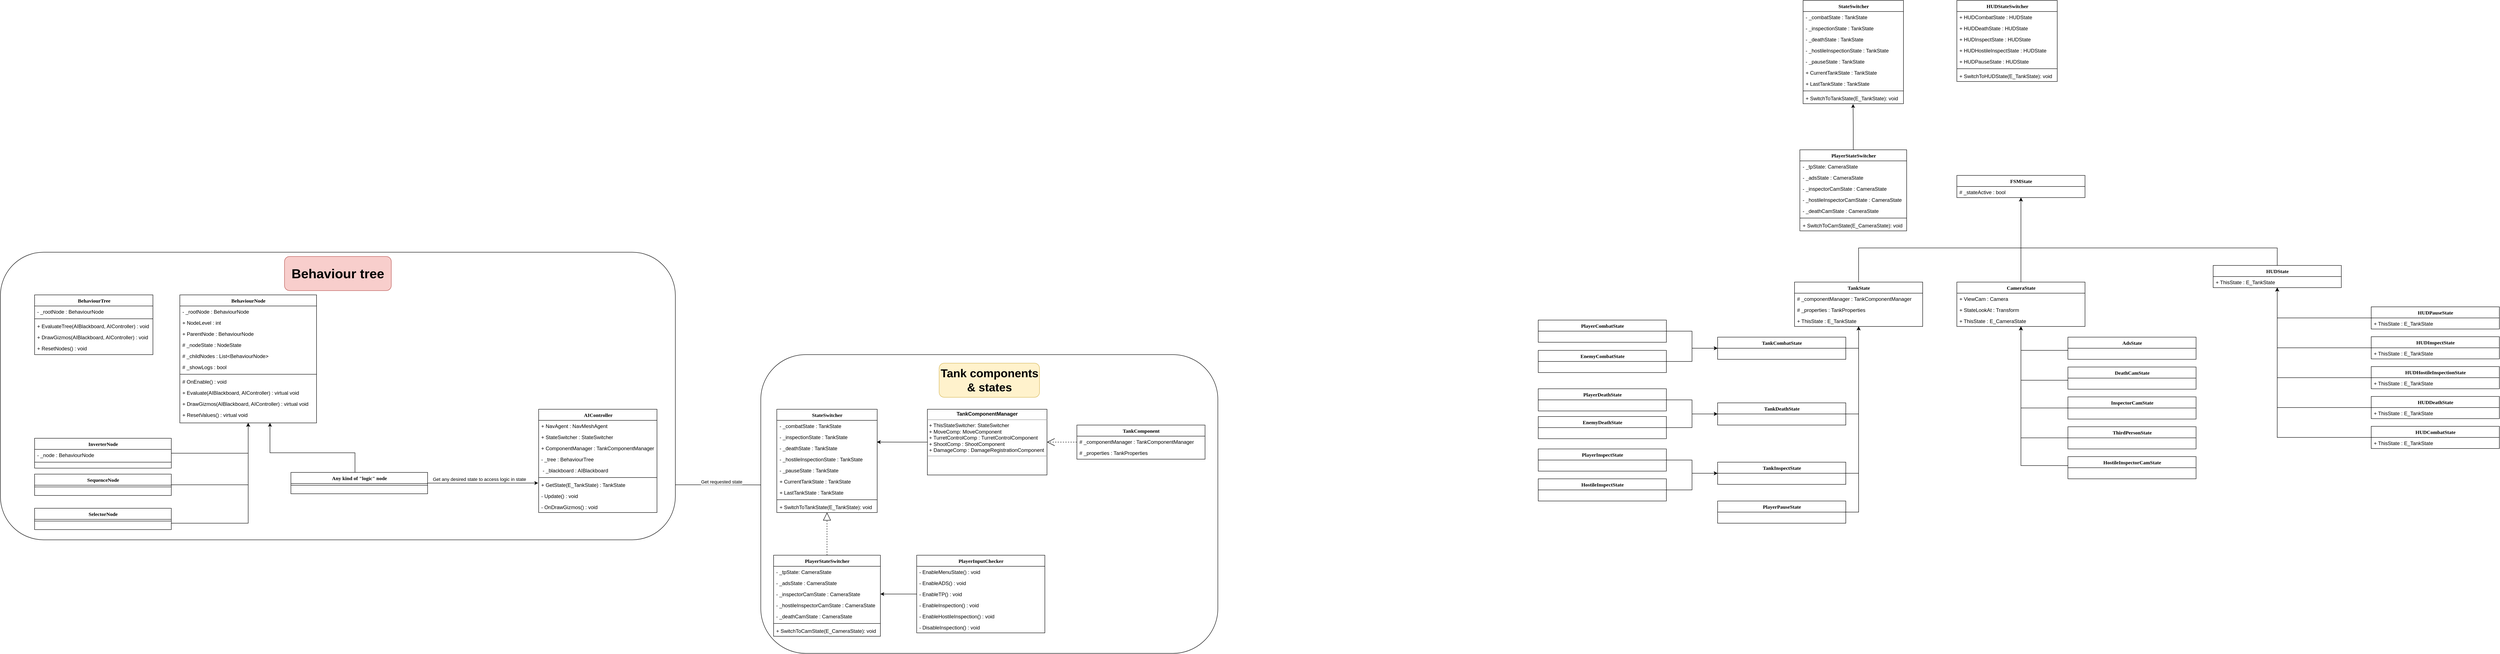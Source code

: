 <mxfile version="21.5.0" type="device">
  <diagram name="Page-1" id="6133507b-19e7-1e82-6fc7-422aa6c4b21f">
    <mxGraphModel dx="157" dy="2425" grid="1" gridSize="10" guides="1" tooltips="1" connect="1" arrows="1" fold="1" page="1" pageScale="1" pageWidth="1100" pageHeight="850" background="none" math="0" shadow="0">
      <root>
        <mxCell id="0" />
        <mxCell id="1" parent="0" />
        <mxCell id="ihd1_3uENVYiTqEtMZYJ-90" style="edgeStyle=orthogonalEdgeStyle;rounded=0;orthogonalLoop=1;jettySize=auto;html=1;entryX=-0.003;entryY=0.821;entryDx=0;entryDy=0;entryPerimeter=0;" parent="1" source="ihd1_3uENVYiTqEtMZYJ-41" target="ihd1_3uENVYiTqEtMZYJ-14" edge="1">
          <mxGeometry relative="1" as="geometry" />
        </mxCell>
        <mxCell id="ihd1_3uENVYiTqEtMZYJ-91" value="Get requested state" style="edgeLabel;html=1;align=center;verticalAlign=middle;resizable=0;points=[];" parent="ihd1_3uENVYiTqEtMZYJ-90" vertex="1" connectable="0">
          <mxGeometry x="0.255" y="3" relative="1" as="geometry">
            <mxPoint x="-25" y="-5" as="offset" />
          </mxGeometry>
        </mxCell>
        <mxCell id="ihd1_3uENVYiTqEtMZYJ-97" value="" style="group" parent="1" vertex="1" connectable="0">
          <mxGeometry x="3360" y="-370" width="1070" height="700" as="geometry" />
        </mxCell>
        <mxCell id="ihd1_3uENVYiTqEtMZYJ-95" value="" style="rounded=1;whiteSpace=wrap;html=1;" parent="ihd1_3uENVYiTqEtMZYJ-97" vertex="1">
          <mxGeometry width="1070" height="700" as="geometry" />
        </mxCell>
        <mxCell id="78961159f06e98e8-17" value="StateSwitcher" style="swimlane;html=1;fontStyle=1;align=center;verticalAlign=top;childLayout=stackLayout;horizontal=1;startSize=26;horizontalStack=0;resizeParent=1;resizeLast=0;collapsible=1;marginBottom=0;swimlaneFillColor=#ffffff;rounded=0;shadow=0;comic=0;labelBackgroundColor=none;strokeWidth=1;fillColor=none;fontFamily=Verdana;fontSize=12" parent="ihd1_3uENVYiTqEtMZYJ-97" vertex="1">
          <mxGeometry x="37.5" y="128" width="235" height="242" as="geometry" />
        </mxCell>
        <mxCell id="78961159f06e98e8-23" value="- _combatState : TankState" style="text;html=1;strokeColor=none;fillColor=none;align=left;verticalAlign=top;spacingLeft=4;spacingRight=4;whiteSpace=wrap;overflow=hidden;rotatable=0;points=[[0,0.5],[1,0.5]];portConstraint=eastwest;" parent="78961159f06e98e8-17" vertex="1">
          <mxGeometry y="26" width="235" height="26" as="geometry" />
        </mxCell>
        <mxCell id="78961159f06e98e8-24" value="- _inspectionState : TankState" style="text;html=1;strokeColor=none;fillColor=none;align=left;verticalAlign=top;spacingLeft=4;spacingRight=4;whiteSpace=wrap;overflow=hidden;rotatable=0;points=[[0,0.5],[1,0.5]];portConstraint=eastwest;" parent="78961159f06e98e8-17" vertex="1">
          <mxGeometry y="52" width="235" height="26" as="geometry" />
        </mxCell>
        <mxCell id="ihd1_3uENVYiTqEtMZYJ-8" value="- _deathState : TankState" style="text;html=1;strokeColor=none;fillColor=none;align=left;verticalAlign=top;spacingLeft=4;spacingRight=4;whiteSpace=wrap;overflow=hidden;rotatable=0;points=[[0,0.5],[1,0.5]];portConstraint=eastwest;" parent="78961159f06e98e8-17" vertex="1">
          <mxGeometry y="78" width="235" height="26" as="geometry" />
        </mxCell>
        <mxCell id="ihd1_3uENVYiTqEtMZYJ-11" value="- _hostileInspectionState : TankState" style="text;html=1;strokeColor=none;fillColor=none;align=left;verticalAlign=top;spacingLeft=4;spacingRight=4;whiteSpace=wrap;overflow=hidden;rotatable=0;points=[[0,0.5],[1,0.5]];portConstraint=eastwest;" parent="78961159f06e98e8-17" vertex="1">
          <mxGeometry y="104" width="235" height="26" as="geometry" />
        </mxCell>
        <mxCell id="ihd1_3uENVYiTqEtMZYJ-12" value="- _pauseState : TankState" style="text;html=1;strokeColor=none;fillColor=none;align=left;verticalAlign=top;spacingLeft=4;spacingRight=4;whiteSpace=wrap;overflow=hidden;rotatable=0;points=[[0,0.5],[1,0.5]];portConstraint=eastwest;" parent="78961159f06e98e8-17" vertex="1">
          <mxGeometry y="130" width="235" height="26" as="geometry" />
        </mxCell>
        <mxCell id="ihd1_3uENVYiTqEtMZYJ-14" value="+ CurrentTankState : TankState" style="text;html=1;strokeColor=none;fillColor=none;align=left;verticalAlign=top;spacingLeft=4;spacingRight=4;whiteSpace=wrap;overflow=hidden;rotatable=0;points=[[0,0.5],[1,0.5]];portConstraint=eastwest;" parent="78961159f06e98e8-17" vertex="1">
          <mxGeometry y="156" width="235" height="26" as="geometry" />
        </mxCell>
        <mxCell id="ihd1_3uENVYiTqEtMZYJ-15" value="+ LastTankState : TankState" style="text;html=1;strokeColor=none;fillColor=none;align=left;verticalAlign=top;spacingLeft=4;spacingRight=4;whiteSpace=wrap;overflow=hidden;rotatable=0;points=[[0,0.5],[1,0.5]];portConstraint=eastwest;" parent="78961159f06e98e8-17" vertex="1">
          <mxGeometry y="182" width="235" height="26" as="geometry" />
        </mxCell>
        <mxCell id="78961159f06e98e8-19" value="" style="line;html=1;strokeWidth=1;fillColor=none;align=left;verticalAlign=middle;spacingTop=-1;spacingLeft=3;spacingRight=3;rotatable=0;labelPosition=right;points=[];portConstraint=eastwest;" parent="78961159f06e98e8-17" vertex="1">
          <mxGeometry y="208" width="235" height="8" as="geometry" />
        </mxCell>
        <mxCell id="78961159f06e98e8-27" value="+ SwitchToTankState(E_TankState): void" style="text;html=1;strokeColor=none;fillColor=none;align=left;verticalAlign=top;spacingLeft=4;spacingRight=4;whiteSpace=wrap;overflow=hidden;rotatable=0;points=[[0,0.5],[1,0.5]];portConstraint=eastwest;" parent="78961159f06e98e8-17" vertex="1">
          <mxGeometry y="216" width="235" height="26" as="geometry" />
        </mxCell>
        <mxCell id="78961159f06e98e8-69" value="TankComponent" style="swimlane;html=1;fontStyle=1;align=center;verticalAlign=top;childLayout=stackLayout;horizontal=1;startSize=26;horizontalStack=0;resizeParent=1;resizeLast=0;collapsible=1;marginBottom=0;swimlaneFillColor=#ffffff;rounded=0;shadow=0;comic=0;labelBackgroundColor=none;strokeWidth=1;fillColor=none;fontFamily=Verdana;fontSize=12" parent="ihd1_3uENVYiTqEtMZYJ-97" vertex="1">
          <mxGeometry x="740" y="165" width="300" height="80" as="geometry" />
        </mxCell>
        <mxCell id="78961159f06e98e8-70" value="# _componentManager : TankComponentManager" style="text;html=1;strokeColor=none;fillColor=none;align=left;verticalAlign=top;spacingLeft=4;spacingRight=4;whiteSpace=wrap;overflow=hidden;rotatable=0;points=[[0,0.5],[1,0.5]];portConstraint=eastwest;" parent="78961159f06e98e8-69" vertex="1">
          <mxGeometry y="26" width="300" height="26" as="geometry" />
        </mxCell>
        <mxCell id="ihd1_3uENVYiTqEtMZYJ-17" value="# _properties : TankProperties" style="text;html=1;strokeColor=none;fillColor=none;align=left;verticalAlign=top;spacingLeft=4;spacingRight=4;whiteSpace=wrap;overflow=hidden;rotatable=0;points=[[0,0.5],[1,0.5]];portConstraint=eastwest;" parent="78961159f06e98e8-69" vertex="1">
          <mxGeometry y="52" width="300" height="26" as="geometry" />
        </mxCell>
        <mxCell id="b94bc138ca980ef-11" style="edgeStyle=orthogonalEdgeStyle;rounded=0;html=1;dashed=1;labelBackgroundColor=none;startArrow=none;startFill=0;startSize=8;endArrow=block;endFill=0;endSize=16;fontFamily=Verdana;fontSize=12;entryX=0.5;entryY=1;entryDx=0;entryDy=0;exitX=0.5;exitY=0;exitDx=0;exitDy=0;" parent="ihd1_3uENVYiTqEtMZYJ-97" source="78961159f06e98e8-108" target="78961159f06e98e8-17" edge="1">
          <mxGeometry relative="1" as="geometry">
            <Array as="points" />
          </mxGeometry>
        </mxCell>
        <mxCell id="78961159f06e98e8-108" value="PlayerStateSwitcher" style="swimlane;html=1;fontStyle=1;align=center;verticalAlign=top;childLayout=stackLayout;horizontal=1;startSize=26;horizontalStack=0;resizeParent=1;resizeLast=0;collapsible=1;marginBottom=0;swimlaneFillColor=#ffffff;rounded=0;shadow=0;comic=0;labelBackgroundColor=none;strokeWidth=1;fillColor=none;fontFamily=Verdana;fontSize=12" parent="ihd1_3uENVYiTqEtMZYJ-97" vertex="1">
          <mxGeometry x="30" y="470" width="250" height="190" as="geometry">
            <mxRectangle x="715" y="50" width="180" height="30" as="alternateBounds" />
          </mxGeometry>
        </mxCell>
        <mxCell id="78961159f06e98e8-109" value="- _tpState: CameraState" style="text;html=1;strokeColor=none;fillColor=none;align=left;verticalAlign=top;spacingLeft=4;spacingRight=4;whiteSpace=wrap;overflow=hidden;rotatable=0;points=[[0,0.5],[1,0.5]];portConstraint=eastwest;" parent="78961159f06e98e8-108" vertex="1">
          <mxGeometry y="26" width="250" height="26" as="geometry" />
        </mxCell>
        <mxCell id="78961159f06e98e8-110" value="- _adsState : CameraState" style="text;html=1;strokeColor=none;fillColor=none;align=left;verticalAlign=top;spacingLeft=4;spacingRight=4;whiteSpace=wrap;overflow=hidden;rotatable=0;points=[[0,0.5],[1,0.5]];portConstraint=eastwest;" parent="78961159f06e98e8-108" vertex="1">
          <mxGeometry y="52" width="250" height="26" as="geometry" />
        </mxCell>
        <mxCell id="ihd1_3uENVYiTqEtMZYJ-5" value="- _inspectorCamState : CameraState" style="text;html=1;strokeColor=none;fillColor=none;align=left;verticalAlign=top;spacingLeft=4;spacingRight=4;whiteSpace=wrap;overflow=hidden;rotatable=0;points=[[0,0.5],[1,0.5]];portConstraint=eastwest;" parent="78961159f06e98e8-108" vertex="1">
          <mxGeometry y="78" width="250" height="26" as="geometry" />
        </mxCell>
        <mxCell id="ihd1_3uENVYiTqEtMZYJ-6" value="- _hostileInspectorCamState : CameraState" style="text;html=1;strokeColor=none;fillColor=none;align=left;verticalAlign=top;spacingLeft=4;spacingRight=4;whiteSpace=wrap;overflow=hidden;rotatable=0;points=[[0,0.5],[1,0.5]];portConstraint=eastwest;" parent="78961159f06e98e8-108" vertex="1">
          <mxGeometry y="104" width="250" height="26" as="geometry" />
        </mxCell>
        <mxCell id="ihd1_3uENVYiTqEtMZYJ-7" value="- _deathCamState : CameraState" style="text;html=1;strokeColor=none;fillColor=none;align=left;verticalAlign=top;spacingLeft=4;spacingRight=4;whiteSpace=wrap;overflow=hidden;rotatable=0;points=[[0,0.5],[1,0.5]];portConstraint=eastwest;" parent="78961159f06e98e8-108" vertex="1">
          <mxGeometry y="130" width="250" height="26" as="geometry" />
        </mxCell>
        <mxCell id="78961159f06e98e8-116" value="" style="line;html=1;strokeWidth=1;fillColor=none;align=left;verticalAlign=middle;spacingTop=-1;spacingLeft=3;spacingRight=3;rotatable=0;labelPosition=right;points=[];portConstraint=eastwest;" parent="78961159f06e98e8-108" vertex="1">
          <mxGeometry y="156" width="250" height="8" as="geometry" />
        </mxCell>
        <mxCell id="78961159f06e98e8-117" value="+ SwitchToCamState(E_CameraState): void" style="text;html=1;strokeColor=none;fillColor=none;align=left;verticalAlign=top;spacingLeft=4;spacingRight=4;whiteSpace=wrap;overflow=hidden;rotatable=0;points=[[0,0.5],[1,0.5]];portConstraint=eastwest;" parent="78961159f06e98e8-108" vertex="1">
          <mxGeometry y="164" width="250" height="26" as="geometry" />
        </mxCell>
        <mxCell id="ihd1_3uENVYiTqEtMZYJ-92" style="edgeStyle=orthogonalEdgeStyle;rounded=0;orthogonalLoop=1;jettySize=auto;html=1;entryX=0.997;entryY=0.957;entryDx=0;entryDy=0;entryPerimeter=0;" parent="ihd1_3uENVYiTqEtMZYJ-97" source="b94bc138ca980ef-1" target="78961159f06e98e8-24" edge="1">
          <mxGeometry relative="1" as="geometry" />
        </mxCell>
        <mxCell id="b94bc138ca980ef-1" value="&lt;p style=&quot;margin:0px;margin-top:4px;text-align:center;&quot;&gt;&lt;b style=&quot;&quot;&gt;TankComponentManager&lt;/b&gt;&lt;/p&gt;&lt;hr size=&quot;1&quot;&gt;&lt;p style=&quot;margin:0px;margin-left:4px;&quot;&gt;+ ThisStateSwitcher: StateSwitcher&lt;br&gt;+ MoveComp: MoveComponent&lt;/p&gt;&lt;p style=&quot;margin:0px;margin-left:4px;&quot;&gt;+ TurretControlComp : TurretControlComponent&lt;/p&gt;&lt;p style=&quot;margin:0px;margin-left:4px;&quot;&gt;+ ShootComp : ShootComponent&lt;/p&gt;&lt;p style=&quot;margin:0px;margin-left:4px;&quot;&gt;+ DamageComp : DamageRegistrationComponent&lt;/p&gt;&lt;hr size=&quot;1&quot;&gt;&lt;p style=&quot;margin:0px;margin-left:4px;&quot;&gt;&lt;br&gt;&lt;/p&gt;" style="verticalAlign=top;align=left;overflow=fill;fontSize=12;fontFamily=Helvetica;html=1;rounded=0;shadow=0;comic=0;labelBackgroundColor=none;strokeWidth=1" parent="ihd1_3uENVYiTqEtMZYJ-97" vertex="1">
          <mxGeometry x="390" y="128" width="280" height="154" as="geometry" />
        </mxCell>
        <mxCell id="b94bc138ca980ef-12" style="edgeStyle=orthogonalEdgeStyle;rounded=0;html=1;dashed=1;labelBackgroundColor=none;startArrow=none;startFill=0;startSize=8;endArrow=open;endFill=0;endSize=16;fontFamily=Verdana;fontSize=12;" parent="ihd1_3uENVYiTqEtMZYJ-97" source="78961159f06e98e8-69" target="b94bc138ca980ef-1" edge="1">
          <mxGeometry relative="1" as="geometry" />
        </mxCell>
        <mxCell id="ihd1_3uENVYiTqEtMZYJ-21" style="edgeStyle=orthogonalEdgeStyle;rounded=0;orthogonalLoop=1;jettySize=auto;html=1;entryX=1;entryY=0.5;entryDx=0;entryDy=0;" parent="ihd1_3uENVYiTqEtMZYJ-97" source="ihd1_3uENVYiTqEtMZYJ-18" target="ihd1_3uENVYiTqEtMZYJ-5" edge="1">
          <mxGeometry relative="1" as="geometry" />
        </mxCell>
        <mxCell id="ihd1_3uENVYiTqEtMZYJ-18" value="PlayerInputChecker" style="swimlane;html=1;fontStyle=1;align=center;verticalAlign=top;childLayout=stackLayout;horizontal=1;startSize=26;horizontalStack=0;resizeParent=1;resizeLast=0;collapsible=1;marginBottom=0;swimlaneFillColor=#ffffff;rounded=0;shadow=0;comic=0;labelBackgroundColor=none;strokeWidth=1;fillColor=none;fontFamily=Verdana;fontSize=12" parent="ihd1_3uENVYiTqEtMZYJ-97" vertex="1">
          <mxGeometry x="365" y="470" width="300" height="182" as="geometry" />
        </mxCell>
        <mxCell id="ihd1_3uENVYiTqEtMZYJ-19" value="- EnableMenuState() : void" style="text;html=1;strokeColor=none;fillColor=none;align=left;verticalAlign=top;spacingLeft=4;spacingRight=4;whiteSpace=wrap;overflow=hidden;rotatable=0;points=[[0,0.5],[1,0.5]];portConstraint=eastwest;" parent="ihd1_3uENVYiTqEtMZYJ-18" vertex="1">
          <mxGeometry y="26" width="300" height="26" as="geometry" />
        </mxCell>
        <mxCell id="ihd1_3uENVYiTqEtMZYJ-20" value="- EnableADS() : void" style="text;html=1;strokeColor=none;fillColor=none;align=left;verticalAlign=top;spacingLeft=4;spacingRight=4;whiteSpace=wrap;overflow=hidden;rotatable=0;points=[[0,0.5],[1,0.5]];portConstraint=eastwest;" parent="ihd1_3uENVYiTqEtMZYJ-18" vertex="1">
          <mxGeometry y="52" width="300" height="26" as="geometry" />
        </mxCell>
        <mxCell id="ihd1_3uENVYiTqEtMZYJ-22" value="- EnableTP() : void" style="text;html=1;strokeColor=none;fillColor=none;align=left;verticalAlign=top;spacingLeft=4;spacingRight=4;whiteSpace=wrap;overflow=hidden;rotatable=0;points=[[0,0.5],[1,0.5]];portConstraint=eastwest;" parent="ihd1_3uENVYiTqEtMZYJ-18" vertex="1">
          <mxGeometry y="78" width="300" height="26" as="geometry" />
        </mxCell>
        <mxCell id="ihd1_3uENVYiTqEtMZYJ-23" value="- EnableInspection() : void" style="text;html=1;strokeColor=none;fillColor=none;align=left;verticalAlign=top;spacingLeft=4;spacingRight=4;whiteSpace=wrap;overflow=hidden;rotatable=0;points=[[0,0.5],[1,0.5]];portConstraint=eastwest;" parent="ihd1_3uENVYiTqEtMZYJ-18" vertex="1">
          <mxGeometry y="104" width="300" height="26" as="geometry" />
        </mxCell>
        <mxCell id="ihd1_3uENVYiTqEtMZYJ-24" value="- EnableHostileInspection() : void" style="text;html=1;strokeColor=none;fillColor=none;align=left;verticalAlign=top;spacingLeft=4;spacingRight=4;whiteSpace=wrap;overflow=hidden;rotatable=0;points=[[0,0.5],[1,0.5]];portConstraint=eastwest;" parent="ihd1_3uENVYiTqEtMZYJ-18" vertex="1">
          <mxGeometry y="130" width="300" height="26" as="geometry" />
        </mxCell>
        <mxCell id="ihd1_3uENVYiTqEtMZYJ-25" value="- DisableInspection() : void" style="text;html=1;strokeColor=none;fillColor=none;align=left;verticalAlign=top;spacingLeft=4;spacingRight=4;whiteSpace=wrap;overflow=hidden;rotatable=0;points=[[0,0.5],[1,0.5]];portConstraint=eastwest;" parent="ihd1_3uENVYiTqEtMZYJ-18" vertex="1">
          <mxGeometry y="156" width="300" height="26" as="geometry" />
        </mxCell>
        <mxCell id="ihd1_3uENVYiTqEtMZYJ-96" value="Tank components &amp;amp; states" style="text;html=1;strokeColor=#d6b656;fillColor=#fff2cc;align=center;verticalAlign=middle;whiteSpace=wrap;rounded=1;fontSize=27;fontStyle=1" parent="ihd1_3uENVYiTqEtMZYJ-97" vertex="1">
          <mxGeometry x="417.5" y="20" width="235" height="80" as="geometry" />
        </mxCell>
        <mxCell id="ihd1_3uENVYiTqEtMZYJ-98" value="" style="group" parent="1" vertex="1" connectable="0">
          <mxGeometry x="1580" y="-610" width="1580" height="674" as="geometry" />
        </mxCell>
        <mxCell id="ihd1_3uENVYiTqEtMZYJ-93" value="" style="rounded=1;whiteSpace=wrap;html=1;" parent="ihd1_3uENVYiTqEtMZYJ-98" vertex="1">
          <mxGeometry width="1580" height="674" as="geometry" />
        </mxCell>
        <mxCell id="ihd1_3uENVYiTqEtMZYJ-26" value="BehaviourTree" style="swimlane;html=1;fontStyle=1;align=center;verticalAlign=top;childLayout=stackLayout;horizontal=1;startSize=26;horizontalStack=0;resizeParent=1;resizeLast=0;collapsible=1;marginBottom=0;swimlaneFillColor=#ffffff;rounded=0;shadow=0;comic=0;labelBackgroundColor=none;strokeWidth=1;fillColor=none;fontFamily=Verdana;fontSize=12" parent="ihd1_3uENVYiTqEtMZYJ-98" vertex="1">
          <mxGeometry x="80" y="100" width="277" height="140" as="geometry" />
        </mxCell>
        <mxCell id="ihd1_3uENVYiTqEtMZYJ-27" value="- _rootNode : BehaviourNode" style="text;html=1;strokeColor=none;fillColor=none;align=left;verticalAlign=top;spacingLeft=4;spacingRight=4;whiteSpace=wrap;overflow=hidden;rotatable=0;points=[[0,0.5],[1,0.5]];portConstraint=eastwest;" parent="ihd1_3uENVYiTqEtMZYJ-26" vertex="1">
          <mxGeometry y="26" width="277" height="26" as="geometry" />
        </mxCell>
        <mxCell id="ihd1_3uENVYiTqEtMZYJ-34" value="" style="line;html=1;strokeWidth=1;fillColor=none;align=left;verticalAlign=middle;spacingTop=-1;spacingLeft=3;spacingRight=3;rotatable=0;labelPosition=right;points=[];portConstraint=eastwest;" parent="ihd1_3uENVYiTqEtMZYJ-26" vertex="1">
          <mxGeometry y="52" width="277" height="8" as="geometry" />
        </mxCell>
        <mxCell id="ihd1_3uENVYiTqEtMZYJ-35" value="+ EvaluateTree(AIBlackboard, AIController) : void" style="text;html=1;strokeColor=none;fillColor=none;align=left;verticalAlign=top;spacingLeft=4;spacingRight=4;whiteSpace=wrap;overflow=hidden;rotatable=0;points=[[0,0.5],[1,0.5]];portConstraint=eastwest;" parent="ihd1_3uENVYiTqEtMZYJ-26" vertex="1">
          <mxGeometry y="60" width="277" height="26" as="geometry" />
        </mxCell>
        <mxCell id="ihd1_3uENVYiTqEtMZYJ-37" value="+ DrawGizmos(AIBlackboard, AIController) : void" style="text;html=1;strokeColor=none;fillColor=none;align=left;verticalAlign=top;spacingLeft=4;spacingRight=4;whiteSpace=wrap;overflow=hidden;rotatable=0;points=[[0,0.5],[1,0.5]];portConstraint=eastwest;" parent="ihd1_3uENVYiTqEtMZYJ-26" vertex="1">
          <mxGeometry y="86" width="277" height="26" as="geometry" />
        </mxCell>
        <mxCell id="ihd1_3uENVYiTqEtMZYJ-36" value="+ ResetNodes() : void" style="text;html=1;strokeColor=none;fillColor=none;align=left;verticalAlign=top;spacingLeft=4;spacingRight=4;whiteSpace=wrap;overflow=hidden;rotatable=0;points=[[0,0.5],[1,0.5]];portConstraint=eastwest;" parent="ihd1_3uENVYiTqEtMZYJ-26" vertex="1">
          <mxGeometry y="112" width="277" height="26" as="geometry" />
        </mxCell>
        <mxCell id="ihd1_3uENVYiTqEtMZYJ-38" value="AIController" style="swimlane;html=1;fontStyle=1;align=center;verticalAlign=top;childLayout=stackLayout;horizontal=1;startSize=26;horizontalStack=0;resizeParent=1;resizeLast=0;collapsible=1;marginBottom=0;swimlaneFillColor=#ffffff;rounded=0;shadow=0;comic=0;labelBackgroundColor=none;strokeWidth=1;fillColor=none;fontFamily=Verdana;fontSize=12" parent="ihd1_3uENVYiTqEtMZYJ-98" vertex="1">
          <mxGeometry x="1260" y="368" width="277" height="242" as="geometry" />
        </mxCell>
        <mxCell id="ihd1_3uENVYiTqEtMZYJ-39" value="+ NavAgent : NavMeshAgent" style="text;html=1;strokeColor=none;fillColor=none;align=left;verticalAlign=top;spacingLeft=4;spacingRight=4;whiteSpace=wrap;overflow=hidden;rotatable=0;points=[[0,0.5],[1,0.5]];portConstraint=eastwest;" parent="ihd1_3uENVYiTqEtMZYJ-38" vertex="1">
          <mxGeometry y="26" width="277" height="26" as="geometry" />
        </mxCell>
        <mxCell id="ihd1_3uENVYiTqEtMZYJ-44" value="+ StateSwitcher : StateSwitcher" style="text;html=1;strokeColor=none;fillColor=none;align=left;verticalAlign=top;spacingLeft=4;spacingRight=4;whiteSpace=wrap;overflow=hidden;rotatable=0;points=[[0,0.5],[1,0.5]];portConstraint=eastwest;" parent="ihd1_3uENVYiTqEtMZYJ-38" vertex="1">
          <mxGeometry y="52" width="277" height="26" as="geometry" />
        </mxCell>
        <mxCell id="ihd1_3uENVYiTqEtMZYJ-45" value="+ ComponentManager : TankComponentManager" style="text;html=1;strokeColor=none;fillColor=none;align=left;verticalAlign=top;spacingLeft=4;spacingRight=4;whiteSpace=wrap;overflow=hidden;rotatable=0;points=[[0,0.5],[1,0.5]];portConstraint=eastwest;" parent="ihd1_3uENVYiTqEtMZYJ-38" vertex="1">
          <mxGeometry y="78" width="277" height="26" as="geometry" />
        </mxCell>
        <mxCell id="ihd1_3uENVYiTqEtMZYJ-46" value="- _tree : BehaviourTree" style="text;html=1;strokeColor=none;fillColor=none;align=left;verticalAlign=top;spacingLeft=4;spacingRight=4;whiteSpace=wrap;overflow=hidden;rotatable=0;points=[[0,0.5],[1,0.5]];portConstraint=eastwest;" parent="ihd1_3uENVYiTqEtMZYJ-38" vertex="1">
          <mxGeometry y="104" width="277" height="26" as="geometry" />
        </mxCell>
        <mxCell id="ihd1_3uENVYiTqEtMZYJ-47" value="&amp;nbsp;- _blackboard : AIBlackboard" style="text;html=1;strokeColor=none;fillColor=none;align=left;verticalAlign=top;spacingLeft=4;spacingRight=4;whiteSpace=wrap;overflow=hidden;rotatable=0;points=[[0,0.5],[1,0.5]];portConstraint=eastwest;" parent="ihd1_3uENVYiTqEtMZYJ-38" vertex="1">
          <mxGeometry y="130" width="277" height="26" as="geometry" />
        </mxCell>
        <mxCell id="ihd1_3uENVYiTqEtMZYJ-40" value="" style="line;html=1;strokeWidth=1;fillColor=none;align=left;verticalAlign=middle;spacingTop=-1;spacingLeft=3;spacingRight=3;rotatable=0;labelPosition=right;points=[];portConstraint=eastwest;" parent="ihd1_3uENVYiTqEtMZYJ-38" vertex="1">
          <mxGeometry y="156" width="277" height="8" as="geometry" />
        </mxCell>
        <mxCell id="ihd1_3uENVYiTqEtMZYJ-41" value="+ GetState(E_TankState) : TankState" style="text;html=1;strokeColor=none;fillColor=none;align=left;verticalAlign=top;spacingLeft=4;spacingRight=4;whiteSpace=wrap;overflow=hidden;rotatable=0;points=[[0,0.5],[1,0.5]];portConstraint=eastwest;" parent="ihd1_3uENVYiTqEtMZYJ-38" vertex="1">
          <mxGeometry y="164" width="277" height="26" as="geometry" />
        </mxCell>
        <mxCell id="ihd1_3uENVYiTqEtMZYJ-42" value="- Update() : void" style="text;html=1;strokeColor=none;fillColor=none;align=left;verticalAlign=top;spacingLeft=4;spacingRight=4;whiteSpace=wrap;overflow=hidden;rotatable=0;points=[[0,0.5],[1,0.5]];portConstraint=eastwest;" parent="ihd1_3uENVYiTqEtMZYJ-38" vertex="1">
          <mxGeometry y="190" width="277" height="26" as="geometry" />
        </mxCell>
        <mxCell id="ihd1_3uENVYiTqEtMZYJ-43" value="- OnDrawGizmos() : void" style="text;html=1;strokeColor=none;fillColor=none;align=left;verticalAlign=top;spacingLeft=4;spacingRight=4;whiteSpace=wrap;overflow=hidden;rotatable=0;points=[[0,0.5],[1,0.5]];portConstraint=eastwest;" parent="ihd1_3uENVYiTqEtMZYJ-38" vertex="1">
          <mxGeometry y="216" width="277" height="26" as="geometry" />
        </mxCell>
        <mxCell id="ihd1_3uENVYiTqEtMZYJ-48" value="BehaviourNode" style="swimlane;html=1;fontStyle=1;align=center;verticalAlign=top;childLayout=stackLayout;horizontal=1;startSize=26;horizontalStack=0;resizeParent=1;resizeLast=0;collapsible=1;marginBottom=0;swimlaneFillColor=#ffffff;rounded=0;shadow=0;comic=0;labelBackgroundColor=none;strokeWidth=1;fillColor=none;fontFamily=Verdana;fontSize=12" parent="ihd1_3uENVYiTqEtMZYJ-98" vertex="1">
          <mxGeometry x="420" y="100" width="320" height="300" as="geometry" />
        </mxCell>
        <mxCell id="ihd1_3uENVYiTqEtMZYJ-49" value="- _rootNode : BehaviourNode" style="text;html=1;strokeColor=none;fillColor=none;align=left;verticalAlign=top;spacingLeft=4;spacingRight=4;whiteSpace=wrap;overflow=hidden;rotatable=0;points=[[0,0.5],[1,0.5]];portConstraint=eastwest;" parent="ihd1_3uENVYiTqEtMZYJ-48" vertex="1">
          <mxGeometry y="26" width="320" height="26" as="geometry" />
        </mxCell>
        <mxCell id="ihd1_3uENVYiTqEtMZYJ-51" value="+ NodeLevel : int" style="text;html=1;strokeColor=none;fillColor=none;align=left;verticalAlign=top;spacingLeft=4;spacingRight=4;whiteSpace=wrap;overflow=hidden;rotatable=0;points=[[0,0.5],[1,0.5]];portConstraint=eastwest;" parent="ihd1_3uENVYiTqEtMZYJ-48" vertex="1">
          <mxGeometry y="52" width="320" height="26" as="geometry" />
        </mxCell>
        <mxCell id="ihd1_3uENVYiTqEtMZYJ-52" value="+ ParentNode : BehaviourNode" style="text;html=1;strokeColor=none;fillColor=none;align=left;verticalAlign=top;spacingLeft=4;spacingRight=4;whiteSpace=wrap;overflow=hidden;rotatable=0;points=[[0,0.5],[1,0.5]];portConstraint=eastwest;" parent="ihd1_3uENVYiTqEtMZYJ-48" vertex="1">
          <mxGeometry y="78" width="320" height="26" as="geometry" />
        </mxCell>
        <mxCell id="ihd1_3uENVYiTqEtMZYJ-53" value="# _nodeState : NodeState" style="text;html=1;strokeColor=none;fillColor=none;align=left;verticalAlign=top;spacingLeft=4;spacingRight=4;whiteSpace=wrap;overflow=hidden;rotatable=0;points=[[0,0.5],[1,0.5]];portConstraint=eastwest;" parent="ihd1_3uENVYiTqEtMZYJ-48" vertex="1">
          <mxGeometry y="104" width="320" height="26" as="geometry" />
        </mxCell>
        <mxCell id="ihd1_3uENVYiTqEtMZYJ-54" value="# _childNodes : List&amp;lt;BehaviourNode&amp;gt;" style="text;html=1;strokeColor=none;fillColor=none;align=left;verticalAlign=top;spacingLeft=4;spacingRight=4;whiteSpace=wrap;overflow=hidden;rotatable=0;points=[[0,0.5],[1,0.5]];portConstraint=eastwest;" parent="ihd1_3uENVYiTqEtMZYJ-48" vertex="1">
          <mxGeometry y="130" width="320" height="26" as="geometry" />
        </mxCell>
        <mxCell id="ihd1_3uENVYiTqEtMZYJ-55" value="# _showLogs : bool" style="text;html=1;strokeColor=none;fillColor=none;align=left;verticalAlign=top;spacingLeft=4;spacingRight=4;whiteSpace=wrap;overflow=hidden;rotatable=0;points=[[0,0.5],[1,0.5]];portConstraint=eastwest;" parent="ihd1_3uENVYiTqEtMZYJ-48" vertex="1">
          <mxGeometry y="156" width="320" height="26" as="geometry" />
        </mxCell>
        <mxCell id="ihd1_3uENVYiTqEtMZYJ-50" value="" style="line;html=1;strokeWidth=1;fillColor=none;align=left;verticalAlign=middle;spacingTop=-1;spacingLeft=3;spacingRight=3;rotatable=0;labelPosition=right;points=[];portConstraint=eastwest;" parent="ihd1_3uENVYiTqEtMZYJ-48" vertex="1">
          <mxGeometry y="182" width="320" height="8" as="geometry" />
        </mxCell>
        <mxCell id="ihd1_3uENVYiTqEtMZYJ-56" value="# OnEnable() : void" style="text;html=1;strokeColor=none;fillColor=none;align=left;verticalAlign=top;spacingLeft=4;spacingRight=4;whiteSpace=wrap;overflow=hidden;rotatable=0;points=[[0,0.5],[1,0.5]];portConstraint=eastwest;" parent="ihd1_3uENVYiTqEtMZYJ-48" vertex="1">
          <mxGeometry y="190" width="320" height="26" as="geometry" />
        </mxCell>
        <mxCell id="ihd1_3uENVYiTqEtMZYJ-57" value="+ Evaluate(AIBlackboard, AIController) : virtual void" style="text;html=1;strokeColor=none;fillColor=none;align=left;verticalAlign=top;spacingLeft=4;spacingRight=4;whiteSpace=wrap;overflow=hidden;rotatable=0;points=[[0,0.5],[1,0.5]];portConstraint=eastwest;" parent="ihd1_3uENVYiTqEtMZYJ-48" vertex="1">
          <mxGeometry y="216" width="320" height="26" as="geometry" />
        </mxCell>
        <mxCell id="ihd1_3uENVYiTqEtMZYJ-58" value="+ DrawGizmos(AIBlackboard, AIController) : virtual void" style="text;html=1;strokeColor=none;fillColor=none;align=left;verticalAlign=top;spacingLeft=4;spacingRight=4;whiteSpace=wrap;overflow=hidden;rotatable=0;points=[[0,0.5],[1,0.5]];portConstraint=eastwest;" parent="ihd1_3uENVYiTqEtMZYJ-48" vertex="1">
          <mxGeometry y="242" width="320" height="26" as="geometry" />
        </mxCell>
        <mxCell id="ihd1_3uENVYiTqEtMZYJ-59" value="+ ResetValues() : virtual void" style="text;html=1;strokeColor=none;fillColor=none;align=left;verticalAlign=top;spacingLeft=4;spacingRight=4;whiteSpace=wrap;overflow=hidden;rotatable=0;points=[[0,0.5],[1,0.5]];portConstraint=eastwest;" parent="ihd1_3uENVYiTqEtMZYJ-48" vertex="1">
          <mxGeometry y="268" width="320" height="26" as="geometry" />
        </mxCell>
        <mxCell id="ihd1_3uENVYiTqEtMZYJ-83" style="edgeStyle=orthogonalEdgeStyle;rounded=0;orthogonalLoop=1;jettySize=auto;html=1;entryX=0.5;entryY=1;entryDx=0;entryDy=0;" parent="ihd1_3uENVYiTqEtMZYJ-98" source="ihd1_3uENVYiTqEtMZYJ-60" target="ihd1_3uENVYiTqEtMZYJ-48" edge="1">
          <mxGeometry relative="1" as="geometry">
            <Array as="points">
              <mxPoint x="580" y="471" />
            </Array>
          </mxGeometry>
        </mxCell>
        <mxCell id="ihd1_3uENVYiTqEtMZYJ-60" value="InverterNode" style="swimlane;html=1;fontStyle=1;align=center;verticalAlign=top;childLayout=stackLayout;horizontal=1;startSize=26;horizontalStack=0;resizeParent=1;resizeLast=0;collapsible=1;marginBottom=0;swimlaneFillColor=#ffffff;rounded=0;shadow=0;comic=0;labelBackgroundColor=none;strokeWidth=1;fillColor=none;fontFamily=Verdana;fontSize=12" parent="ihd1_3uENVYiTqEtMZYJ-98" vertex="1">
          <mxGeometry x="80" y="436" width="320" height="70" as="geometry" />
        </mxCell>
        <mxCell id="ihd1_3uENVYiTqEtMZYJ-65" value="- _node : BehaviourNode" style="text;html=1;strokeColor=none;fillColor=none;align=left;verticalAlign=top;spacingLeft=4;spacingRight=4;whiteSpace=wrap;overflow=hidden;rotatable=0;points=[[0,0.5],[1,0.5]];portConstraint=eastwest;" parent="ihd1_3uENVYiTqEtMZYJ-60" vertex="1">
          <mxGeometry y="26" width="320" height="26" as="geometry" />
        </mxCell>
        <mxCell id="ihd1_3uENVYiTqEtMZYJ-67" value="" style="line;html=1;strokeWidth=1;fillColor=none;align=left;verticalAlign=middle;spacingTop=-1;spacingLeft=3;spacingRight=3;rotatable=0;labelPosition=right;points=[];portConstraint=eastwest;" parent="ihd1_3uENVYiTqEtMZYJ-60" vertex="1">
          <mxGeometry y="52" width="320" height="8" as="geometry" />
        </mxCell>
        <mxCell id="ihd1_3uENVYiTqEtMZYJ-82" style="edgeStyle=orthogonalEdgeStyle;rounded=0;orthogonalLoop=1;jettySize=auto;html=1;entryX=0.5;entryY=1;entryDx=0;entryDy=0;" parent="ihd1_3uENVYiTqEtMZYJ-98" source="ihd1_3uENVYiTqEtMZYJ-72" target="ihd1_3uENVYiTqEtMZYJ-48" edge="1">
          <mxGeometry relative="1" as="geometry" />
        </mxCell>
        <mxCell id="ihd1_3uENVYiTqEtMZYJ-72" value="SequenceNode" style="swimlane;html=1;fontStyle=1;align=center;verticalAlign=top;childLayout=stackLayout;horizontal=1;startSize=26;horizontalStack=0;resizeParent=1;resizeLast=0;collapsible=1;marginBottom=0;swimlaneFillColor=#ffffff;rounded=0;shadow=0;comic=0;labelBackgroundColor=none;strokeWidth=1;fillColor=none;fontFamily=Verdana;fontSize=12" parent="ihd1_3uENVYiTqEtMZYJ-98" vertex="1">
          <mxGeometry x="80" y="520" width="320" height="50" as="geometry" />
        </mxCell>
        <mxCell id="ihd1_3uENVYiTqEtMZYJ-74" value="" style="line;html=1;strokeWidth=1;fillColor=none;align=left;verticalAlign=middle;spacingTop=-1;spacingLeft=3;spacingRight=3;rotatable=0;labelPosition=right;points=[];portConstraint=eastwest;" parent="ihd1_3uENVYiTqEtMZYJ-72" vertex="1">
          <mxGeometry y="26" width="320" height="8" as="geometry" />
        </mxCell>
        <mxCell id="ihd1_3uENVYiTqEtMZYJ-84" style="edgeStyle=orthogonalEdgeStyle;rounded=0;orthogonalLoop=1;jettySize=auto;html=1;entryX=0.5;entryY=1;entryDx=0;entryDy=0;" parent="ihd1_3uENVYiTqEtMZYJ-98" source="ihd1_3uENVYiTqEtMZYJ-75" target="ihd1_3uENVYiTqEtMZYJ-48" edge="1">
          <mxGeometry relative="1" as="geometry">
            <Array as="points">
              <mxPoint x="580" y="635" />
            </Array>
          </mxGeometry>
        </mxCell>
        <mxCell id="ihd1_3uENVYiTqEtMZYJ-75" value="SelectorNode" style="swimlane;html=1;fontStyle=1;align=center;verticalAlign=top;childLayout=stackLayout;horizontal=1;startSize=26;horizontalStack=0;resizeParent=1;resizeLast=0;collapsible=1;marginBottom=0;swimlaneFillColor=#ffffff;rounded=0;shadow=0;comic=0;labelBackgroundColor=none;strokeWidth=1;fillColor=none;fontFamily=Verdana;fontSize=12" parent="ihd1_3uENVYiTqEtMZYJ-98" vertex="1">
          <mxGeometry x="80" y="600" width="320" height="50" as="geometry" />
        </mxCell>
        <mxCell id="ihd1_3uENVYiTqEtMZYJ-77" value="" style="line;html=1;strokeWidth=1;fillColor=none;align=left;verticalAlign=middle;spacingTop=-1;spacingLeft=3;spacingRight=3;rotatable=0;labelPosition=right;points=[];portConstraint=eastwest;" parent="ihd1_3uENVYiTqEtMZYJ-75" vertex="1">
          <mxGeometry y="26" width="320" height="8" as="geometry" />
        </mxCell>
        <mxCell id="ihd1_3uENVYiTqEtMZYJ-87" style="edgeStyle=orthogonalEdgeStyle;rounded=0;orthogonalLoop=1;jettySize=auto;html=1;" parent="ihd1_3uENVYiTqEtMZYJ-98" source="ihd1_3uENVYiTqEtMZYJ-85" edge="1">
          <mxGeometry relative="1" as="geometry">
            <mxPoint x="631" y="400" as="targetPoint" />
            <Array as="points">
              <mxPoint x="830" y="470" />
              <mxPoint x="631" y="470" />
            </Array>
          </mxGeometry>
        </mxCell>
        <mxCell id="ihd1_3uENVYiTqEtMZYJ-88" style="edgeStyle=orthogonalEdgeStyle;rounded=0;orthogonalLoop=1;jettySize=auto;html=1;entryX=-0.004;entryY=0.341;entryDx=0;entryDy=0;entryPerimeter=0;" parent="ihd1_3uENVYiTqEtMZYJ-98" source="ihd1_3uENVYiTqEtMZYJ-85" target="ihd1_3uENVYiTqEtMZYJ-41" edge="1">
          <mxGeometry relative="1" as="geometry">
            <Array as="points">
              <mxPoint x="1070" y="541" />
              <mxPoint x="1239" y="540" />
            </Array>
          </mxGeometry>
        </mxCell>
        <mxCell id="ihd1_3uENVYiTqEtMZYJ-89" value="Get any desired state to access logic in state" style="edgeLabel;html=1;align=center;verticalAlign=middle;resizable=0;points=[];" parent="ihd1_3uENVYiTqEtMZYJ-88" vertex="1" connectable="0">
          <mxGeometry x="0.356" relative="1" as="geometry">
            <mxPoint x="-55" y="-9" as="offset" />
          </mxGeometry>
        </mxCell>
        <mxCell id="ihd1_3uENVYiTqEtMZYJ-85" value="Any kind of &quot;logic&quot; node" style="swimlane;html=1;fontStyle=1;align=center;verticalAlign=top;childLayout=stackLayout;horizontal=1;startSize=26;horizontalStack=0;resizeParent=1;resizeLast=0;collapsible=1;marginBottom=0;swimlaneFillColor=#ffffff;rounded=0;shadow=0;comic=0;labelBackgroundColor=none;strokeWidth=1;fillColor=none;fontFamily=Verdana;fontSize=12" parent="ihd1_3uENVYiTqEtMZYJ-98" vertex="1">
          <mxGeometry x="680" y="516" width="320" height="50" as="geometry" />
        </mxCell>
        <mxCell id="ihd1_3uENVYiTqEtMZYJ-86" value="" style="line;html=1;strokeWidth=1;fillColor=none;align=left;verticalAlign=middle;spacingTop=-1;spacingLeft=3;spacingRight=3;rotatable=0;labelPosition=right;points=[];portConstraint=eastwest;" parent="ihd1_3uENVYiTqEtMZYJ-85" vertex="1">
          <mxGeometry y="26" width="320" height="8" as="geometry" />
        </mxCell>
        <mxCell id="ihd1_3uENVYiTqEtMZYJ-94" value="Behaviour tree" style="text;html=1;strokeColor=#b85450;fillColor=#f8cecc;align=center;verticalAlign=middle;whiteSpace=wrap;rounded=1;fontSize=31;fontStyle=1;labelBackgroundColor=none;labelBorderColor=none;strokeWidth=1;" parent="ihd1_3uENVYiTqEtMZYJ-98" vertex="1">
          <mxGeometry x="665" y="10" width="250" height="80" as="geometry" />
        </mxCell>
        <mxCell id="pdz90VNo6-o5n0CrwyIw-1" value="StateSwitcher" style="swimlane;html=1;fontStyle=1;align=center;verticalAlign=top;childLayout=stackLayout;horizontal=1;startSize=26;horizontalStack=0;resizeParent=1;resizeLast=0;collapsible=1;marginBottom=0;swimlaneFillColor=#ffffff;rounded=0;shadow=0;comic=0;labelBackgroundColor=none;strokeWidth=1;fillColor=none;fontFamily=Verdana;fontSize=12" vertex="1" parent="1">
          <mxGeometry x="5800" y="-1200" width="235" height="242" as="geometry" />
        </mxCell>
        <mxCell id="pdz90VNo6-o5n0CrwyIw-2" value="- _combatState : TankState" style="text;html=1;strokeColor=none;fillColor=none;align=left;verticalAlign=top;spacingLeft=4;spacingRight=4;whiteSpace=wrap;overflow=hidden;rotatable=0;points=[[0,0.5],[1,0.5]];portConstraint=eastwest;" vertex="1" parent="pdz90VNo6-o5n0CrwyIw-1">
          <mxGeometry y="26" width="235" height="26" as="geometry" />
        </mxCell>
        <mxCell id="pdz90VNo6-o5n0CrwyIw-3" value="- _inspectionState : TankState" style="text;html=1;strokeColor=none;fillColor=none;align=left;verticalAlign=top;spacingLeft=4;spacingRight=4;whiteSpace=wrap;overflow=hidden;rotatable=0;points=[[0,0.5],[1,0.5]];portConstraint=eastwest;" vertex="1" parent="pdz90VNo6-o5n0CrwyIw-1">
          <mxGeometry y="52" width="235" height="26" as="geometry" />
        </mxCell>
        <mxCell id="pdz90VNo6-o5n0CrwyIw-4" value="- _deathState : TankState" style="text;html=1;strokeColor=none;fillColor=none;align=left;verticalAlign=top;spacingLeft=4;spacingRight=4;whiteSpace=wrap;overflow=hidden;rotatable=0;points=[[0,0.5],[1,0.5]];portConstraint=eastwest;" vertex="1" parent="pdz90VNo6-o5n0CrwyIw-1">
          <mxGeometry y="78" width="235" height="26" as="geometry" />
        </mxCell>
        <mxCell id="pdz90VNo6-o5n0CrwyIw-5" value="- _hostileInspectionState : TankState" style="text;html=1;strokeColor=none;fillColor=none;align=left;verticalAlign=top;spacingLeft=4;spacingRight=4;whiteSpace=wrap;overflow=hidden;rotatable=0;points=[[0,0.5],[1,0.5]];portConstraint=eastwest;" vertex="1" parent="pdz90VNo6-o5n0CrwyIw-1">
          <mxGeometry y="104" width="235" height="26" as="geometry" />
        </mxCell>
        <mxCell id="pdz90VNo6-o5n0CrwyIw-6" value="- _pauseState : TankState" style="text;html=1;strokeColor=none;fillColor=none;align=left;verticalAlign=top;spacingLeft=4;spacingRight=4;whiteSpace=wrap;overflow=hidden;rotatable=0;points=[[0,0.5],[1,0.5]];portConstraint=eastwest;" vertex="1" parent="pdz90VNo6-o5n0CrwyIw-1">
          <mxGeometry y="130" width="235" height="26" as="geometry" />
        </mxCell>
        <mxCell id="pdz90VNo6-o5n0CrwyIw-7" value="+ CurrentTankState : TankState" style="text;html=1;strokeColor=none;fillColor=none;align=left;verticalAlign=top;spacingLeft=4;spacingRight=4;whiteSpace=wrap;overflow=hidden;rotatable=0;points=[[0,0.5],[1,0.5]];portConstraint=eastwest;" vertex="1" parent="pdz90VNo6-o5n0CrwyIw-1">
          <mxGeometry y="156" width="235" height="26" as="geometry" />
        </mxCell>
        <mxCell id="pdz90VNo6-o5n0CrwyIw-8" value="+ LastTankState : TankState" style="text;html=1;strokeColor=none;fillColor=none;align=left;verticalAlign=top;spacingLeft=4;spacingRight=4;whiteSpace=wrap;overflow=hidden;rotatable=0;points=[[0,0.5],[1,0.5]];portConstraint=eastwest;" vertex="1" parent="pdz90VNo6-o5n0CrwyIw-1">
          <mxGeometry y="182" width="235" height="26" as="geometry" />
        </mxCell>
        <mxCell id="pdz90VNo6-o5n0CrwyIw-9" value="" style="line;html=1;strokeWidth=1;fillColor=none;align=left;verticalAlign=middle;spacingTop=-1;spacingLeft=3;spacingRight=3;rotatable=0;labelPosition=right;points=[];portConstraint=eastwest;" vertex="1" parent="pdz90VNo6-o5n0CrwyIw-1">
          <mxGeometry y="208" width="235" height="8" as="geometry" />
        </mxCell>
        <mxCell id="pdz90VNo6-o5n0CrwyIw-10" value="+ SwitchToTankState(E_TankState): void" style="text;html=1;strokeColor=none;fillColor=none;align=left;verticalAlign=top;spacingLeft=4;spacingRight=4;whiteSpace=wrap;overflow=hidden;rotatable=0;points=[[0,0.5],[1,0.5]];portConstraint=eastwest;" vertex="1" parent="pdz90VNo6-o5n0CrwyIw-1">
          <mxGeometry y="216" width="235" height="26" as="geometry" />
        </mxCell>
        <mxCell id="pdz90VNo6-o5n0CrwyIw-19" style="edgeStyle=orthogonalEdgeStyle;rounded=0;orthogonalLoop=1;jettySize=auto;html=1;entryX=0.498;entryY=1.038;entryDx=0;entryDy=0;entryPerimeter=0;" edge="1" parent="1" source="pdz90VNo6-o5n0CrwyIw-11" target="pdz90VNo6-o5n0CrwyIw-10">
          <mxGeometry relative="1" as="geometry" />
        </mxCell>
        <mxCell id="pdz90VNo6-o5n0CrwyIw-11" value="PlayerStateSwitcher" style="swimlane;html=1;fontStyle=1;align=center;verticalAlign=top;childLayout=stackLayout;horizontal=1;startSize=26;horizontalStack=0;resizeParent=1;resizeLast=0;collapsible=1;marginBottom=0;swimlaneFillColor=#ffffff;rounded=0;shadow=0;comic=0;labelBackgroundColor=none;strokeWidth=1;fillColor=none;fontFamily=Verdana;fontSize=12" vertex="1" parent="1">
          <mxGeometry x="5792.5" y="-850" width="250" height="190" as="geometry">
            <mxRectangle x="715" y="50" width="180" height="30" as="alternateBounds" />
          </mxGeometry>
        </mxCell>
        <mxCell id="pdz90VNo6-o5n0CrwyIw-12" value="- _tpState: CameraState" style="text;html=1;strokeColor=none;fillColor=none;align=left;verticalAlign=top;spacingLeft=4;spacingRight=4;whiteSpace=wrap;overflow=hidden;rotatable=0;points=[[0,0.5],[1,0.5]];portConstraint=eastwest;" vertex="1" parent="pdz90VNo6-o5n0CrwyIw-11">
          <mxGeometry y="26" width="250" height="26" as="geometry" />
        </mxCell>
        <mxCell id="pdz90VNo6-o5n0CrwyIw-13" value="- _adsState : CameraState" style="text;html=1;strokeColor=none;fillColor=none;align=left;verticalAlign=top;spacingLeft=4;spacingRight=4;whiteSpace=wrap;overflow=hidden;rotatable=0;points=[[0,0.5],[1,0.5]];portConstraint=eastwest;" vertex="1" parent="pdz90VNo6-o5n0CrwyIw-11">
          <mxGeometry y="52" width="250" height="26" as="geometry" />
        </mxCell>
        <mxCell id="pdz90VNo6-o5n0CrwyIw-14" value="- _inspectorCamState : CameraState" style="text;html=1;strokeColor=none;fillColor=none;align=left;verticalAlign=top;spacingLeft=4;spacingRight=4;whiteSpace=wrap;overflow=hidden;rotatable=0;points=[[0,0.5],[1,0.5]];portConstraint=eastwest;" vertex="1" parent="pdz90VNo6-o5n0CrwyIw-11">
          <mxGeometry y="78" width="250" height="26" as="geometry" />
        </mxCell>
        <mxCell id="pdz90VNo6-o5n0CrwyIw-15" value="- _hostileInspectorCamState : CameraState" style="text;html=1;strokeColor=none;fillColor=none;align=left;verticalAlign=top;spacingLeft=4;spacingRight=4;whiteSpace=wrap;overflow=hidden;rotatable=0;points=[[0,0.5],[1,0.5]];portConstraint=eastwest;" vertex="1" parent="pdz90VNo6-o5n0CrwyIw-11">
          <mxGeometry y="104" width="250" height="26" as="geometry" />
        </mxCell>
        <mxCell id="pdz90VNo6-o5n0CrwyIw-16" value="- _deathCamState : CameraState" style="text;html=1;strokeColor=none;fillColor=none;align=left;verticalAlign=top;spacingLeft=4;spacingRight=4;whiteSpace=wrap;overflow=hidden;rotatable=0;points=[[0,0.5],[1,0.5]];portConstraint=eastwest;" vertex="1" parent="pdz90VNo6-o5n0CrwyIw-11">
          <mxGeometry y="130" width="250" height="26" as="geometry" />
        </mxCell>
        <mxCell id="pdz90VNo6-o5n0CrwyIw-17" value="" style="line;html=1;strokeWidth=1;fillColor=none;align=left;verticalAlign=middle;spacingTop=-1;spacingLeft=3;spacingRight=3;rotatable=0;labelPosition=right;points=[];portConstraint=eastwest;" vertex="1" parent="pdz90VNo6-o5n0CrwyIw-11">
          <mxGeometry y="156" width="250" height="8" as="geometry" />
        </mxCell>
        <mxCell id="pdz90VNo6-o5n0CrwyIw-18" value="+ SwitchToCamState(E_CameraState): void" style="text;html=1;strokeColor=none;fillColor=none;align=left;verticalAlign=top;spacingLeft=4;spacingRight=4;whiteSpace=wrap;overflow=hidden;rotatable=0;points=[[0,0.5],[1,0.5]];portConstraint=eastwest;" vertex="1" parent="pdz90VNo6-o5n0CrwyIw-11">
          <mxGeometry y="164" width="250" height="26" as="geometry" />
        </mxCell>
        <mxCell id="pdz90VNo6-o5n0CrwyIw-22" value="FSMState" style="swimlane;html=1;fontStyle=1;align=center;verticalAlign=top;childLayout=stackLayout;horizontal=1;startSize=26;horizontalStack=0;resizeParent=1;resizeLast=0;collapsible=1;marginBottom=0;swimlaneFillColor=#ffffff;rounded=0;shadow=0;comic=0;labelBackgroundColor=none;strokeWidth=1;fillColor=none;fontFamily=Verdana;fontSize=12" vertex="1" parent="1">
          <mxGeometry x="6160" y="-790" width="300" height="52" as="geometry" />
        </mxCell>
        <mxCell id="pdz90VNo6-o5n0CrwyIw-23" value="# _stateActive : bool" style="text;html=1;strokeColor=none;fillColor=none;align=left;verticalAlign=top;spacingLeft=4;spacingRight=4;whiteSpace=wrap;overflow=hidden;rotatable=0;points=[[0,0.5],[1,0.5]];portConstraint=eastwest;" vertex="1" parent="pdz90VNo6-o5n0CrwyIw-22">
          <mxGeometry y="26" width="300" height="26" as="geometry" />
        </mxCell>
        <mxCell id="pdz90VNo6-o5n0CrwyIw-59" style="edgeStyle=orthogonalEdgeStyle;rounded=0;orthogonalLoop=1;jettySize=auto;html=1;" edge="1" parent="1" source="pdz90VNo6-o5n0CrwyIw-25" target="pdz90VNo6-o5n0CrwyIw-22">
          <mxGeometry relative="1" as="geometry">
            <Array as="points">
              <mxPoint x="5930" y="-620" />
              <mxPoint x="6310" y="-620" />
            </Array>
          </mxGeometry>
        </mxCell>
        <mxCell id="pdz90VNo6-o5n0CrwyIw-25" value="TankState" style="swimlane;html=1;fontStyle=1;align=center;verticalAlign=top;childLayout=stackLayout;horizontal=1;startSize=26;horizontalStack=0;resizeParent=1;resizeLast=0;collapsible=1;marginBottom=0;swimlaneFillColor=#ffffff;rounded=0;shadow=0;comic=0;labelBackgroundColor=none;strokeWidth=1;fillColor=none;fontFamily=Verdana;fontSize=12" vertex="1" parent="1">
          <mxGeometry x="5780" y="-540" width="300" height="104" as="geometry" />
        </mxCell>
        <mxCell id="pdz90VNo6-o5n0CrwyIw-26" value="# _componentManager : TankComponentManager" style="text;html=1;strokeColor=none;fillColor=none;align=left;verticalAlign=top;spacingLeft=4;spacingRight=4;whiteSpace=wrap;overflow=hidden;rotatable=0;points=[[0,0.5],[1,0.5]];portConstraint=eastwest;" vertex="1" parent="pdz90VNo6-o5n0CrwyIw-25">
          <mxGeometry y="26" width="300" height="26" as="geometry" />
        </mxCell>
        <mxCell id="pdz90VNo6-o5n0CrwyIw-32" value="# _properties : TankProperties" style="text;html=1;strokeColor=none;fillColor=none;align=left;verticalAlign=top;spacingLeft=4;spacingRight=4;whiteSpace=wrap;overflow=hidden;rotatable=0;points=[[0,0.5],[1,0.5]];portConstraint=eastwest;" vertex="1" parent="pdz90VNo6-o5n0CrwyIw-25">
          <mxGeometry y="52" width="300" height="26" as="geometry" />
        </mxCell>
        <mxCell id="pdz90VNo6-o5n0CrwyIw-33" value="+ ThisState : E_TankState" style="text;html=1;strokeColor=none;fillColor=none;align=left;verticalAlign=top;spacingLeft=4;spacingRight=4;whiteSpace=wrap;overflow=hidden;rotatable=0;points=[[0,0.5],[1,0.5]];portConstraint=eastwest;" vertex="1" parent="pdz90VNo6-o5n0CrwyIw-25">
          <mxGeometry y="78" width="300" height="26" as="geometry" />
        </mxCell>
        <mxCell id="pdz90VNo6-o5n0CrwyIw-57" style="edgeStyle=orthogonalEdgeStyle;rounded=0;orthogonalLoop=1;jettySize=auto;html=1;" edge="1" parent="1" source="pdz90VNo6-o5n0CrwyIw-28" target="pdz90VNo6-o5n0CrwyIw-22">
          <mxGeometry relative="1" as="geometry">
            <Array as="points">
              <mxPoint x="6310" y="-660" />
              <mxPoint x="6310" y="-660" />
            </Array>
          </mxGeometry>
        </mxCell>
        <mxCell id="pdz90VNo6-o5n0CrwyIw-28" value="CameraState" style="swimlane;html=1;fontStyle=1;align=center;verticalAlign=top;childLayout=stackLayout;horizontal=1;startSize=26;horizontalStack=0;resizeParent=1;resizeLast=0;collapsible=1;marginBottom=0;swimlaneFillColor=#ffffff;rounded=0;shadow=0;comic=0;labelBackgroundColor=none;strokeWidth=1;fillColor=none;fontFamily=Verdana;fontSize=12" vertex="1" parent="1">
          <mxGeometry x="6160" y="-540" width="300" height="104" as="geometry" />
        </mxCell>
        <mxCell id="pdz90VNo6-o5n0CrwyIw-29" value="+ ViewCam : Camera" style="text;html=1;strokeColor=none;fillColor=none;align=left;verticalAlign=top;spacingLeft=4;spacingRight=4;whiteSpace=wrap;overflow=hidden;rotatable=0;points=[[0,0.5],[1,0.5]];portConstraint=eastwest;" vertex="1" parent="pdz90VNo6-o5n0CrwyIw-28">
          <mxGeometry y="26" width="300" height="26" as="geometry" />
        </mxCell>
        <mxCell id="pdz90VNo6-o5n0CrwyIw-34" value="+ StateLookAt : Transform" style="text;html=1;strokeColor=none;fillColor=none;align=left;verticalAlign=top;spacingLeft=4;spacingRight=4;whiteSpace=wrap;overflow=hidden;rotatable=0;points=[[0,0.5],[1,0.5]];portConstraint=eastwest;" vertex="1" parent="pdz90VNo6-o5n0CrwyIw-28">
          <mxGeometry y="52" width="300" height="26" as="geometry" />
        </mxCell>
        <mxCell id="pdz90VNo6-o5n0CrwyIw-35" value="+ ThisState : E_CameraState" style="text;html=1;strokeColor=none;fillColor=none;align=left;verticalAlign=top;spacingLeft=4;spacingRight=4;whiteSpace=wrap;overflow=hidden;rotatable=0;points=[[0,0.5],[1,0.5]];portConstraint=eastwest;" vertex="1" parent="pdz90VNo6-o5n0CrwyIw-28">
          <mxGeometry y="78" width="300" height="26" as="geometry" />
        </mxCell>
        <mxCell id="pdz90VNo6-o5n0CrwyIw-56" style="edgeStyle=orthogonalEdgeStyle;rounded=0;orthogonalLoop=1;jettySize=auto;html=1;" edge="1" parent="1" source="pdz90VNo6-o5n0CrwyIw-30" target="pdz90VNo6-o5n0CrwyIw-22">
          <mxGeometry relative="1" as="geometry">
            <Array as="points">
              <mxPoint x="6910" y="-620" />
              <mxPoint x="6310" y="-620" />
            </Array>
          </mxGeometry>
        </mxCell>
        <mxCell id="pdz90VNo6-o5n0CrwyIw-30" value="HUDState" style="swimlane;html=1;fontStyle=1;align=center;verticalAlign=top;childLayout=stackLayout;horizontal=1;startSize=26;horizontalStack=0;resizeParent=1;resizeLast=0;collapsible=1;marginBottom=0;swimlaneFillColor=#ffffff;rounded=0;shadow=0;comic=0;labelBackgroundColor=none;strokeWidth=1;fillColor=none;fontFamily=Verdana;fontSize=12" vertex="1" parent="1">
          <mxGeometry x="6760" y="-579" width="300" height="52" as="geometry" />
        </mxCell>
        <mxCell id="pdz90VNo6-o5n0CrwyIw-31" value="+ ThisState : E_TankState" style="text;html=1;strokeColor=none;fillColor=none;align=left;verticalAlign=top;spacingLeft=4;spacingRight=4;whiteSpace=wrap;overflow=hidden;rotatable=0;points=[[0,0.5],[1,0.5]];portConstraint=eastwest;" vertex="1" parent="pdz90VNo6-o5n0CrwyIw-30">
          <mxGeometry y="26" width="300" height="26" as="geometry" />
        </mxCell>
        <mxCell id="pdz90VNo6-o5n0CrwyIw-52" style="edgeStyle=orthogonalEdgeStyle;rounded=0;orthogonalLoop=1;jettySize=auto;html=1;" edge="1" parent="1" source="pdz90VNo6-o5n0CrwyIw-37" target="pdz90VNo6-o5n0CrwyIw-30">
          <mxGeometry relative="1" as="geometry">
            <Array as="points">
              <mxPoint x="6910" y="-176" />
            </Array>
          </mxGeometry>
        </mxCell>
        <mxCell id="pdz90VNo6-o5n0CrwyIw-37" value="HUDCombatState" style="swimlane;html=1;fontStyle=1;align=center;verticalAlign=top;childLayout=stackLayout;horizontal=1;startSize=26;horizontalStack=0;resizeParent=1;resizeLast=0;collapsible=1;marginBottom=0;swimlaneFillColor=#ffffff;rounded=0;shadow=0;comic=0;labelBackgroundColor=none;strokeWidth=1;fillColor=none;fontFamily=Verdana;fontSize=12" vertex="1" parent="1">
          <mxGeometry x="7130" y="-202" width="300" height="52" as="geometry" />
        </mxCell>
        <mxCell id="pdz90VNo6-o5n0CrwyIw-38" value="+ ThisState : E_TankState" style="text;html=1;strokeColor=none;fillColor=none;align=left;verticalAlign=top;spacingLeft=4;spacingRight=4;whiteSpace=wrap;overflow=hidden;rotatable=0;points=[[0,0.5],[1,0.5]];portConstraint=eastwest;" vertex="1" parent="pdz90VNo6-o5n0CrwyIw-37">
          <mxGeometry y="26" width="300" height="26" as="geometry" />
        </mxCell>
        <mxCell id="pdz90VNo6-o5n0CrwyIw-55" style="edgeStyle=orthogonalEdgeStyle;rounded=0;orthogonalLoop=1;jettySize=auto;html=1;" edge="1" parent="1" source="pdz90VNo6-o5n0CrwyIw-43" target="pdz90VNo6-o5n0CrwyIw-30">
          <mxGeometry relative="1" as="geometry" />
        </mxCell>
        <mxCell id="pdz90VNo6-o5n0CrwyIw-43" value="HUDDeathState" style="swimlane;html=1;fontStyle=1;align=center;verticalAlign=top;childLayout=stackLayout;horizontal=1;startSize=26;horizontalStack=0;resizeParent=1;resizeLast=0;collapsible=1;marginBottom=0;swimlaneFillColor=#ffffff;rounded=0;shadow=0;comic=0;labelBackgroundColor=none;strokeWidth=1;fillColor=none;fontFamily=Verdana;fontSize=12" vertex="1" parent="1">
          <mxGeometry x="7130" y="-272" width="300" height="52" as="geometry" />
        </mxCell>
        <mxCell id="pdz90VNo6-o5n0CrwyIw-44" value="+ ThisState : E_TankState" style="text;html=1;strokeColor=none;fillColor=none;align=left;verticalAlign=top;spacingLeft=4;spacingRight=4;whiteSpace=wrap;overflow=hidden;rotatable=0;points=[[0,0.5],[1,0.5]];portConstraint=eastwest;" vertex="1" parent="pdz90VNo6-o5n0CrwyIw-43">
          <mxGeometry y="26" width="300" height="26" as="geometry" />
        </mxCell>
        <mxCell id="pdz90VNo6-o5n0CrwyIw-51" style="edgeStyle=orthogonalEdgeStyle;rounded=0;orthogonalLoop=1;jettySize=auto;html=1;" edge="1" parent="1" source="pdz90VNo6-o5n0CrwyIw-45" target="pdz90VNo6-o5n0CrwyIw-30">
          <mxGeometry relative="1" as="geometry" />
        </mxCell>
        <mxCell id="pdz90VNo6-o5n0CrwyIw-45" value="HUDHostileInspectionState" style="swimlane;html=1;fontStyle=1;align=center;verticalAlign=top;childLayout=stackLayout;horizontal=1;startSize=26;horizontalStack=0;resizeParent=1;resizeLast=0;collapsible=1;marginBottom=0;swimlaneFillColor=#ffffff;rounded=0;shadow=0;comic=0;labelBackgroundColor=none;strokeWidth=1;fillColor=none;fontFamily=Verdana;fontSize=12" vertex="1" parent="1">
          <mxGeometry x="7130" y="-342" width="300" height="52" as="geometry" />
        </mxCell>
        <mxCell id="pdz90VNo6-o5n0CrwyIw-46" value="+ ThisState : E_TankState" style="text;html=1;strokeColor=none;fillColor=none;align=left;verticalAlign=top;spacingLeft=4;spacingRight=4;whiteSpace=wrap;overflow=hidden;rotatable=0;points=[[0,0.5],[1,0.5]];portConstraint=eastwest;" vertex="1" parent="pdz90VNo6-o5n0CrwyIw-45">
          <mxGeometry y="26" width="300" height="26" as="geometry" />
        </mxCell>
        <mxCell id="pdz90VNo6-o5n0CrwyIw-54" style="edgeStyle=orthogonalEdgeStyle;rounded=0;orthogonalLoop=1;jettySize=auto;html=1;" edge="1" parent="1" source="pdz90VNo6-o5n0CrwyIw-47" target="pdz90VNo6-o5n0CrwyIw-30">
          <mxGeometry relative="1" as="geometry" />
        </mxCell>
        <mxCell id="pdz90VNo6-o5n0CrwyIw-47" value="HUDInspectState" style="swimlane;html=1;fontStyle=1;align=center;verticalAlign=top;childLayout=stackLayout;horizontal=1;startSize=26;horizontalStack=0;resizeParent=1;resizeLast=0;collapsible=1;marginBottom=0;swimlaneFillColor=#ffffff;rounded=0;shadow=0;comic=0;labelBackgroundColor=none;strokeWidth=1;fillColor=none;fontFamily=Verdana;fontSize=12" vertex="1" parent="1">
          <mxGeometry x="7130" y="-412" width="300" height="52" as="geometry" />
        </mxCell>
        <mxCell id="pdz90VNo6-o5n0CrwyIw-48" value="+ ThisState : E_TankState" style="text;html=1;strokeColor=none;fillColor=none;align=left;verticalAlign=top;spacingLeft=4;spacingRight=4;whiteSpace=wrap;overflow=hidden;rotatable=0;points=[[0,0.5],[1,0.5]];portConstraint=eastwest;" vertex="1" parent="pdz90VNo6-o5n0CrwyIw-47">
          <mxGeometry y="26" width="300" height="26" as="geometry" />
        </mxCell>
        <mxCell id="pdz90VNo6-o5n0CrwyIw-53" style="edgeStyle=orthogonalEdgeStyle;rounded=0;orthogonalLoop=1;jettySize=auto;html=1;" edge="1" parent="1" source="pdz90VNo6-o5n0CrwyIw-49" target="pdz90VNo6-o5n0CrwyIw-30">
          <mxGeometry relative="1" as="geometry">
            <Array as="points">
              <mxPoint x="6910" y="-456" />
            </Array>
          </mxGeometry>
        </mxCell>
        <mxCell id="pdz90VNo6-o5n0CrwyIw-49" value="HUDPauseState" style="swimlane;html=1;fontStyle=1;align=center;verticalAlign=top;childLayout=stackLayout;horizontal=1;startSize=26;horizontalStack=0;resizeParent=1;resizeLast=0;collapsible=1;marginBottom=0;swimlaneFillColor=#ffffff;rounded=0;shadow=0;comic=0;labelBackgroundColor=none;strokeWidth=1;fillColor=none;fontFamily=Verdana;fontSize=12" vertex="1" parent="1">
          <mxGeometry x="7130" y="-482" width="300" height="52" as="geometry" />
        </mxCell>
        <mxCell id="pdz90VNo6-o5n0CrwyIw-50" value="+ ThisState : E_TankState" style="text;html=1;strokeColor=none;fillColor=none;align=left;verticalAlign=top;spacingLeft=4;spacingRight=4;whiteSpace=wrap;overflow=hidden;rotatable=0;points=[[0,0.5],[1,0.5]];portConstraint=eastwest;" vertex="1" parent="pdz90VNo6-o5n0CrwyIw-49">
          <mxGeometry y="26" width="300" height="26" as="geometry" />
        </mxCell>
        <mxCell id="pdz90VNo6-o5n0CrwyIw-74" style="edgeStyle=orthogonalEdgeStyle;rounded=0;orthogonalLoop=1;jettySize=auto;html=1;" edge="1" parent="1" source="pdz90VNo6-o5n0CrwyIw-60" target="pdz90VNo6-o5n0CrwyIw-28">
          <mxGeometry relative="1" as="geometry">
            <Array as="points">
              <mxPoint x="6310" y="-110" />
            </Array>
          </mxGeometry>
        </mxCell>
        <mxCell id="pdz90VNo6-o5n0CrwyIw-60" value="HostileInspectorCamState" style="swimlane;html=1;fontStyle=1;align=center;verticalAlign=top;childLayout=stackLayout;horizontal=1;startSize=26;horizontalStack=0;resizeParent=1;resizeLast=0;collapsible=1;marginBottom=0;swimlaneFillColor=#ffffff;rounded=0;shadow=0;comic=0;labelBackgroundColor=none;strokeWidth=1;fillColor=none;fontFamily=Verdana;fontSize=12" vertex="1" parent="1">
          <mxGeometry x="6420" y="-131" width="300" height="52" as="geometry" />
        </mxCell>
        <mxCell id="pdz90VNo6-o5n0CrwyIw-73" style="edgeStyle=orthogonalEdgeStyle;rounded=0;orthogonalLoop=1;jettySize=auto;html=1;" edge="1" parent="1" source="pdz90VNo6-o5n0CrwyIw-62" target="pdz90VNo6-o5n0CrwyIw-28">
          <mxGeometry relative="1" as="geometry">
            <Array as="points">
              <mxPoint x="6310" y="-175" />
            </Array>
          </mxGeometry>
        </mxCell>
        <mxCell id="pdz90VNo6-o5n0CrwyIw-62" value="ThirdPersonState" style="swimlane;html=1;fontStyle=1;align=center;verticalAlign=top;childLayout=stackLayout;horizontal=1;startSize=26;horizontalStack=0;resizeParent=1;resizeLast=0;collapsible=1;marginBottom=0;swimlaneFillColor=#ffffff;rounded=0;shadow=0;comic=0;labelBackgroundColor=none;strokeWidth=1;fillColor=none;fontFamily=Verdana;fontSize=12" vertex="1" parent="1">
          <mxGeometry x="6420" y="-201" width="300" height="52" as="geometry" />
        </mxCell>
        <mxCell id="pdz90VNo6-o5n0CrwyIw-72" style="edgeStyle=orthogonalEdgeStyle;rounded=0;orthogonalLoop=1;jettySize=auto;html=1;" edge="1" parent="1" source="pdz90VNo6-o5n0CrwyIw-64" target="pdz90VNo6-o5n0CrwyIw-28">
          <mxGeometry relative="1" as="geometry">
            <Array as="points">
              <mxPoint x="6310" y="-245" />
            </Array>
          </mxGeometry>
        </mxCell>
        <mxCell id="pdz90VNo6-o5n0CrwyIw-64" value="InspectorCamState" style="swimlane;html=1;fontStyle=1;align=center;verticalAlign=top;childLayout=stackLayout;horizontal=1;startSize=26;horizontalStack=0;resizeParent=1;resizeLast=0;collapsible=1;marginBottom=0;swimlaneFillColor=#ffffff;rounded=0;shadow=0;comic=0;labelBackgroundColor=none;strokeWidth=1;fillColor=none;fontFamily=Verdana;fontSize=12" vertex="1" parent="1">
          <mxGeometry x="6420" y="-271" width="300" height="52" as="geometry" />
        </mxCell>
        <mxCell id="pdz90VNo6-o5n0CrwyIw-71" style="edgeStyle=orthogonalEdgeStyle;rounded=0;orthogonalLoop=1;jettySize=auto;html=1;" edge="1" parent="1" source="pdz90VNo6-o5n0CrwyIw-66" target="pdz90VNo6-o5n0CrwyIw-28">
          <mxGeometry relative="1" as="geometry">
            <Array as="points">
              <mxPoint x="6310" y="-310" />
            </Array>
          </mxGeometry>
        </mxCell>
        <mxCell id="pdz90VNo6-o5n0CrwyIw-66" value="DeathCamState" style="swimlane;html=1;fontStyle=1;align=center;verticalAlign=top;childLayout=stackLayout;horizontal=1;startSize=26;horizontalStack=0;resizeParent=1;resizeLast=0;collapsible=1;marginBottom=0;swimlaneFillColor=#ffffff;rounded=0;shadow=0;comic=0;labelBackgroundColor=none;strokeWidth=1;fillColor=none;fontFamily=Verdana;fontSize=12" vertex="1" parent="1">
          <mxGeometry x="6420" y="-341" width="300" height="52" as="geometry" />
        </mxCell>
        <mxCell id="pdz90VNo6-o5n0CrwyIw-70" style="edgeStyle=orthogonalEdgeStyle;rounded=0;orthogonalLoop=1;jettySize=auto;html=1;" edge="1" parent="1" source="pdz90VNo6-o5n0CrwyIw-68" target="pdz90VNo6-o5n0CrwyIw-28">
          <mxGeometry relative="1" as="geometry">
            <Array as="points">
              <mxPoint x="6310" y="-380" />
            </Array>
          </mxGeometry>
        </mxCell>
        <mxCell id="pdz90VNo6-o5n0CrwyIw-68" value="AdsState" style="swimlane;html=1;fontStyle=1;align=center;verticalAlign=top;childLayout=stackLayout;horizontal=1;startSize=26;horizontalStack=0;resizeParent=1;resizeLast=0;collapsible=1;marginBottom=0;swimlaneFillColor=#ffffff;rounded=0;shadow=0;comic=0;labelBackgroundColor=none;strokeWidth=1;fillColor=none;fontFamily=Verdana;fontSize=12" vertex="1" parent="1">
          <mxGeometry x="6420" y="-411" width="300" height="52" as="geometry" />
        </mxCell>
        <mxCell id="pdz90VNo6-o5n0CrwyIw-87" style="edgeStyle=orthogonalEdgeStyle;rounded=0;orthogonalLoop=1;jettySize=auto;html=1;" edge="1" parent="1" source="pdz90VNo6-o5n0CrwyIw-75" target="pdz90VNo6-o5n0CrwyIw-79">
          <mxGeometry relative="1" as="geometry" />
        </mxCell>
        <mxCell id="pdz90VNo6-o5n0CrwyIw-75" value="PlayerCombatState" style="swimlane;html=1;fontStyle=1;align=center;verticalAlign=top;childLayout=stackLayout;horizontal=1;startSize=26;horizontalStack=0;resizeParent=1;resizeLast=0;collapsible=1;marginBottom=0;swimlaneFillColor=#ffffff;rounded=0;shadow=0;comic=0;labelBackgroundColor=none;strokeWidth=1;fillColor=none;fontFamily=Verdana;fontSize=12" vertex="1" parent="1">
          <mxGeometry x="5180" y="-451" width="300" height="52" as="geometry" />
        </mxCell>
        <mxCell id="pdz90VNo6-o5n0CrwyIw-94" style="edgeStyle=orthogonalEdgeStyle;rounded=0;orthogonalLoop=1;jettySize=auto;html=1;" edge="1" parent="1" source="pdz90VNo6-o5n0CrwyIw-76" target="pdz90VNo6-o5n0CrwyIw-25">
          <mxGeometry relative="1" as="geometry">
            <Array as="points">
              <mxPoint x="5930" y="-1" />
            </Array>
          </mxGeometry>
        </mxCell>
        <mxCell id="pdz90VNo6-o5n0CrwyIw-76" value="PlayerPauseState" style="swimlane;html=1;fontStyle=1;align=center;verticalAlign=top;childLayout=stackLayout;horizontal=1;startSize=26;horizontalStack=0;resizeParent=1;resizeLast=0;collapsible=1;marginBottom=0;swimlaneFillColor=#ffffff;rounded=0;shadow=0;comic=0;labelBackgroundColor=none;strokeWidth=1;fillColor=none;fontFamily=Verdana;fontSize=12" vertex="1" parent="1">
          <mxGeometry x="5600" y="-27" width="300" height="52" as="geometry" />
        </mxCell>
        <mxCell id="pdz90VNo6-o5n0CrwyIw-93" style="edgeStyle=orthogonalEdgeStyle;rounded=0;orthogonalLoop=1;jettySize=auto;html=1;" edge="1" parent="1" source="pdz90VNo6-o5n0CrwyIw-77" target="pdz90VNo6-o5n0CrwyIw-25">
          <mxGeometry relative="1" as="geometry">
            <Array as="points">
              <mxPoint x="5930" y="-92" />
            </Array>
          </mxGeometry>
        </mxCell>
        <mxCell id="pdz90VNo6-o5n0CrwyIw-77" value="TankInspectState" style="swimlane;html=1;fontStyle=1;align=center;verticalAlign=top;childLayout=stackLayout;horizontal=1;startSize=26;horizontalStack=0;resizeParent=1;resizeLast=0;collapsible=1;marginBottom=0;swimlaneFillColor=#ffffff;rounded=0;shadow=0;comic=0;labelBackgroundColor=none;strokeWidth=1;fillColor=none;fontFamily=Verdana;fontSize=12" vertex="1" parent="1">
          <mxGeometry x="5600" y="-118" width="300" height="52" as="geometry" />
        </mxCell>
        <mxCell id="pdz90VNo6-o5n0CrwyIw-92" style="edgeStyle=orthogonalEdgeStyle;rounded=0;orthogonalLoop=1;jettySize=auto;html=1;" edge="1" parent="1" source="pdz90VNo6-o5n0CrwyIw-78" target="pdz90VNo6-o5n0CrwyIw-25">
          <mxGeometry relative="1" as="geometry">
            <Array as="points">
              <mxPoint x="5930" y="-231" />
            </Array>
          </mxGeometry>
        </mxCell>
        <mxCell id="pdz90VNo6-o5n0CrwyIw-78" value="TankDeathState" style="swimlane;html=1;fontStyle=1;align=center;verticalAlign=top;childLayout=stackLayout;horizontal=1;startSize=26;horizontalStack=0;resizeParent=1;resizeLast=0;collapsible=1;marginBottom=0;swimlaneFillColor=#ffffff;rounded=0;shadow=0;comic=0;labelBackgroundColor=none;strokeWidth=1;fillColor=none;fontFamily=Verdana;fontSize=12" vertex="1" parent="1">
          <mxGeometry x="5600" y="-257" width="300" height="52" as="geometry" />
        </mxCell>
        <mxCell id="pdz90VNo6-o5n0CrwyIw-91" style="edgeStyle=orthogonalEdgeStyle;rounded=0;orthogonalLoop=1;jettySize=auto;html=1;" edge="1" parent="1" source="pdz90VNo6-o5n0CrwyIw-79" target="pdz90VNo6-o5n0CrwyIw-25">
          <mxGeometry relative="1" as="geometry">
            <Array as="points">
              <mxPoint x="5930" y="-385" />
            </Array>
          </mxGeometry>
        </mxCell>
        <mxCell id="pdz90VNo6-o5n0CrwyIw-79" value="TankCombatState" style="swimlane;html=1;fontStyle=1;align=center;verticalAlign=top;childLayout=stackLayout;horizontal=1;startSize=26;horizontalStack=0;resizeParent=1;resizeLast=0;collapsible=1;marginBottom=0;swimlaneFillColor=#ffffff;rounded=0;shadow=0;comic=0;labelBackgroundColor=none;strokeWidth=1;fillColor=none;fontFamily=Verdana;fontSize=12" vertex="1" parent="1">
          <mxGeometry x="5600" y="-411" width="300" height="52" as="geometry" />
        </mxCell>
        <mxCell id="pdz90VNo6-o5n0CrwyIw-88" style="edgeStyle=orthogonalEdgeStyle;rounded=0;orthogonalLoop=1;jettySize=auto;html=1;" edge="1" parent="1" source="pdz90VNo6-o5n0CrwyIw-80" target="pdz90VNo6-o5n0CrwyIw-79">
          <mxGeometry relative="1" as="geometry" />
        </mxCell>
        <mxCell id="pdz90VNo6-o5n0CrwyIw-80" value="EnemyCombatState" style="swimlane;html=1;fontStyle=1;align=center;verticalAlign=top;childLayout=stackLayout;horizontal=1;startSize=26;horizontalStack=0;resizeParent=1;resizeLast=0;collapsible=1;marginBottom=0;swimlaneFillColor=#ffffff;rounded=0;shadow=0;comic=0;labelBackgroundColor=none;strokeWidth=1;fillColor=none;fontFamily=Verdana;fontSize=12" vertex="1" parent="1">
          <mxGeometry x="5180" y="-380" width="300" height="52" as="geometry" />
        </mxCell>
        <mxCell id="pdz90VNo6-o5n0CrwyIw-89" style="edgeStyle=orthogonalEdgeStyle;rounded=0;orthogonalLoop=1;jettySize=auto;html=1;" edge="1" parent="1" source="pdz90VNo6-o5n0CrwyIw-81" target="pdz90VNo6-o5n0CrwyIw-77">
          <mxGeometry relative="1" as="geometry" />
        </mxCell>
        <mxCell id="pdz90VNo6-o5n0CrwyIw-81" value="PlayerInspectState" style="swimlane;html=1;fontStyle=1;align=center;verticalAlign=top;childLayout=stackLayout;horizontal=1;startSize=26;horizontalStack=0;resizeParent=1;resizeLast=0;collapsible=1;marginBottom=0;swimlaneFillColor=#ffffff;rounded=0;shadow=0;comic=0;labelBackgroundColor=none;strokeWidth=1;fillColor=none;fontFamily=Verdana;fontSize=12" vertex="1" parent="1">
          <mxGeometry x="5180" y="-149" width="300" height="52" as="geometry" />
        </mxCell>
        <mxCell id="pdz90VNo6-o5n0CrwyIw-90" style="edgeStyle=orthogonalEdgeStyle;rounded=0;orthogonalLoop=1;jettySize=auto;html=1;" edge="1" parent="1" source="pdz90VNo6-o5n0CrwyIw-82" target="pdz90VNo6-o5n0CrwyIw-77">
          <mxGeometry relative="1" as="geometry" />
        </mxCell>
        <mxCell id="pdz90VNo6-o5n0CrwyIw-82" value="HostileInspectState" style="swimlane;html=1;fontStyle=1;align=center;verticalAlign=top;childLayout=stackLayout;horizontal=1;startSize=26;horizontalStack=0;resizeParent=1;resizeLast=0;collapsible=1;marginBottom=0;swimlaneFillColor=#ffffff;rounded=0;shadow=0;comic=0;labelBackgroundColor=none;strokeWidth=1;fillColor=none;fontFamily=Verdana;fontSize=12" vertex="1" parent="1">
          <mxGeometry x="5180" y="-79" width="300" height="52" as="geometry" />
        </mxCell>
        <mxCell id="pdz90VNo6-o5n0CrwyIw-85" style="edgeStyle=orthogonalEdgeStyle;rounded=0;orthogonalLoop=1;jettySize=auto;html=1;" edge="1" parent="1" source="pdz90VNo6-o5n0CrwyIw-83" target="pdz90VNo6-o5n0CrwyIw-78">
          <mxGeometry relative="1" as="geometry" />
        </mxCell>
        <mxCell id="pdz90VNo6-o5n0CrwyIw-83" value="PlayerDeathState" style="swimlane;html=1;fontStyle=1;align=center;verticalAlign=top;childLayout=stackLayout;horizontal=1;startSize=26;horizontalStack=0;resizeParent=1;resizeLast=0;collapsible=1;marginBottom=0;swimlaneFillColor=#ffffff;rounded=0;shadow=0;comic=0;labelBackgroundColor=none;strokeWidth=1;fillColor=none;fontFamily=Verdana;fontSize=12" vertex="1" parent="1">
          <mxGeometry x="5180" y="-290" width="300" height="52" as="geometry" />
        </mxCell>
        <mxCell id="pdz90VNo6-o5n0CrwyIw-86" style="edgeStyle=orthogonalEdgeStyle;rounded=0;orthogonalLoop=1;jettySize=auto;html=1;" edge="1" parent="1" source="pdz90VNo6-o5n0CrwyIw-84" target="pdz90VNo6-o5n0CrwyIw-78">
          <mxGeometry relative="1" as="geometry" />
        </mxCell>
        <mxCell id="pdz90VNo6-o5n0CrwyIw-84" value="EnemyDeathState" style="swimlane;html=1;fontStyle=1;align=center;verticalAlign=top;childLayout=stackLayout;horizontal=1;startSize=26;horizontalStack=0;resizeParent=1;resizeLast=0;collapsible=1;marginBottom=0;swimlaneFillColor=#ffffff;rounded=0;shadow=0;comic=0;labelBackgroundColor=none;strokeWidth=1;fillColor=none;fontFamily=Verdana;fontSize=12" vertex="1" parent="1">
          <mxGeometry x="5180" y="-225" width="300" height="52" as="geometry" />
        </mxCell>
        <mxCell id="pdz90VNo6-o5n0CrwyIw-95" value="HUDStateSwitcher" style="swimlane;html=1;fontStyle=1;align=center;verticalAlign=top;childLayout=stackLayout;horizontal=1;startSize=26;horizontalStack=0;resizeParent=1;resizeLast=0;collapsible=1;marginBottom=0;swimlaneFillColor=#ffffff;rounded=0;shadow=0;comic=0;labelBackgroundColor=none;strokeWidth=1;fillColor=none;fontFamily=Verdana;fontSize=12" vertex="1" parent="1">
          <mxGeometry x="6160" y="-1200" width="235" height="190" as="geometry" />
        </mxCell>
        <mxCell id="pdz90VNo6-o5n0CrwyIw-96" value="+ HUDCombatState : HUDState" style="text;html=1;strokeColor=none;fillColor=none;align=left;verticalAlign=top;spacingLeft=4;spacingRight=4;whiteSpace=wrap;overflow=hidden;rotatable=0;points=[[0,0.5],[1,0.5]];portConstraint=eastwest;" vertex="1" parent="pdz90VNo6-o5n0CrwyIw-95">
          <mxGeometry y="26" width="235" height="26" as="geometry" />
        </mxCell>
        <mxCell id="pdz90VNo6-o5n0CrwyIw-97" value="+ HUDDeathState : HUDState" style="text;html=1;strokeColor=none;fillColor=none;align=left;verticalAlign=top;spacingLeft=4;spacingRight=4;whiteSpace=wrap;overflow=hidden;rotatable=0;points=[[0,0.5],[1,0.5]];portConstraint=eastwest;" vertex="1" parent="pdz90VNo6-o5n0CrwyIw-95">
          <mxGeometry y="52" width="235" height="26" as="geometry" />
        </mxCell>
        <mxCell id="pdz90VNo6-o5n0CrwyIw-98" value="+ HUDInspectState : HUDState" style="text;html=1;strokeColor=none;fillColor=none;align=left;verticalAlign=top;spacingLeft=4;spacingRight=4;whiteSpace=wrap;overflow=hidden;rotatable=0;points=[[0,0.5],[1,0.5]];portConstraint=eastwest;" vertex="1" parent="pdz90VNo6-o5n0CrwyIw-95">
          <mxGeometry y="78" width="235" height="26" as="geometry" />
        </mxCell>
        <mxCell id="pdz90VNo6-o5n0CrwyIw-99" value="+ HUDHostileInspectState : HUDState" style="text;html=1;strokeColor=none;fillColor=none;align=left;verticalAlign=top;spacingLeft=4;spacingRight=4;whiteSpace=wrap;overflow=hidden;rotatable=0;points=[[0,0.5],[1,0.5]];portConstraint=eastwest;" vertex="1" parent="pdz90VNo6-o5n0CrwyIw-95">
          <mxGeometry y="104" width="235" height="26" as="geometry" />
        </mxCell>
        <mxCell id="pdz90VNo6-o5n0CrwyIw-100" value="+ HUDPauseState : HUDState" style="text;html=1;strokeColor=none;fillColor=none;align=left;verticalAlign=top;spacingLeft=4;spacingRight=4;whiteSpace=wrap;overflow=hidden;rotatable=0;points=[[0,0.5],[1,0.5]];portConstraint=eastwest;" vertex="1" parent="pdz90VNo6-o5n0CrwyIw-95">
          <mxGeometry y="130" width="235" height="26" as="geometry" />
        </mxCell>
        <mxCell id="pdz90VNo6-o5n0CrwyIw-103" value="" style="line;html=1;strokeWidth=1;fillColor=none;align=left;verticalAlign=middle;spacingTop=-1;spacingLeft=3;spacingRight=3;rotatable=0;labelPosition=right;points=[];portConstraint=eastwest;" vertex="1" parent="pdz90VNo6-o5n0CrwyIw-95">
          <mxGeometry y="156" width="235" height="8" as="geometry" />
        </mxCell>
        <mxCell id="pdz90VNo6-o5n0CrwyIw-104" value="+ SwitchToHUDState(E_TankState): void" style="text;html=1;strokeColor=none;fillColor=none;align=left;verticalAlign=top;spacingLeft=4;spacingRight=4;whiteSpace=wrap;overflow=hidden;rotatable=0;points=[[0,0.5],[1,0.5]];portConstraint=eastwest;" vertex="1" parent="pdz90VNo6-o5n0CrwyIw-95">
          <mxGeometry y="164" width="235" height="26" as="geometry" />
        </mxCell>
      </root>
    </mxGraphModel>
  </diagram>
</mxfile>
